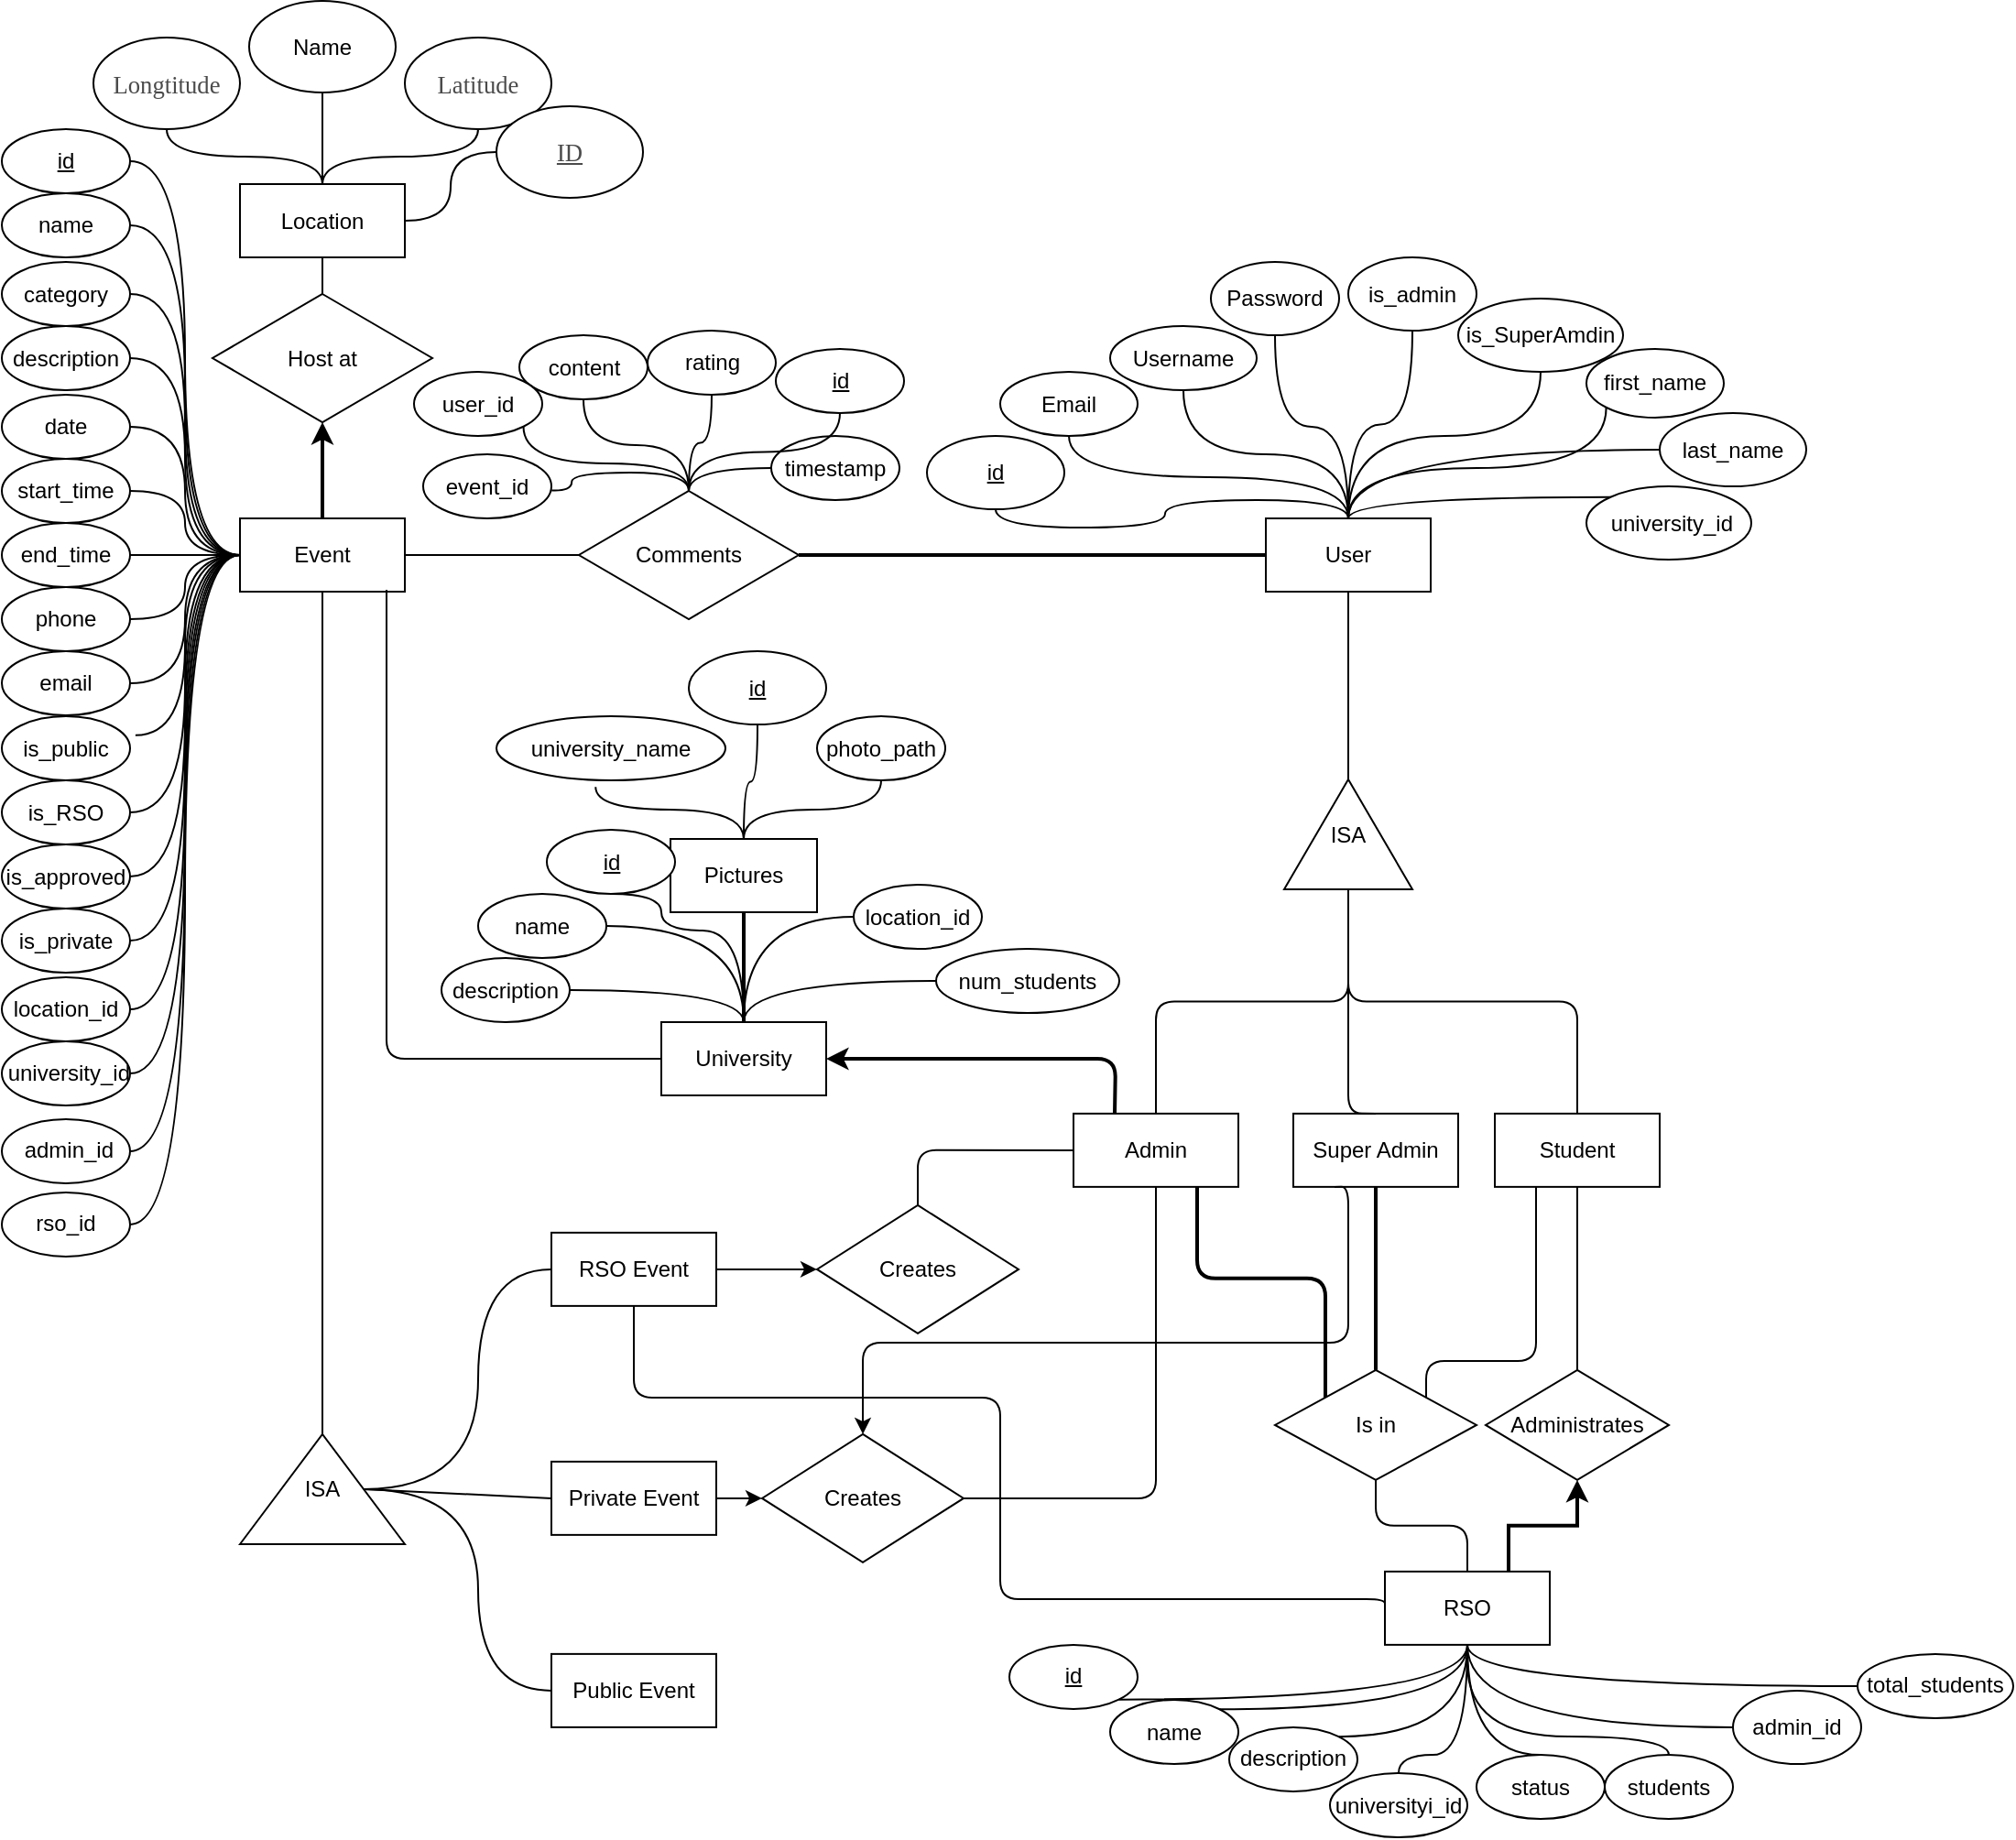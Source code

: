 <mxfile version="14.6.1" type="github">
  <diagram id="n__AT01gdNv5Tcwq3zgV" name="Page-1">
    <mxGraphModel dx="1922" dy="934" grid="1" gridSize="10" guides="1" tooltips="1" connect="1" arrows="1" fold="1" page="1" pageScale="1" pageWidth="850" pageHeight="1100" math="0" shadow="0">
      <root>
        <mxCell id="0" />
        <mxCell id="1" parent="0" />
        <mxCell id="HFHnMpVE2H_I2ADA_7cu-1" value="Location" style="rounded=0;whiteSpace=wrap;html=1;" parent="1" vertex="1">
          <mxGeometry x="350" y="242.5" width="90" height="40" as="geometry" />
        </mxCell>
        <mxCell id="xkHRu5mZXhB25lOGi500-82" style="edgeStyle=elbowEdgeStyle;rounded=0;orthogonalLoop=1;jettySize=auto;elbow=vertical;html=1;entryX=0.5;entryY=1;entryDx=0;entryDy=0;strokeWidth=2;fillColor=#001933;" edge="1" parent="1" source="HFHnMpVE2H_I2ADA_7cu-2" target="HFHnMpVE2H_I2ADA_7cu-18">
          <mxGeometry relative="1" as="geometry" />
        </mxCell>
        <mxCell id="HFHnMpVE2H_I2ADA_7cu-2" value="Event" style="rounded=0;whiteSpace=wrap;html=1;" parent="1" vertex="1">
          <mxGeometry x="350" y="425" width="90" height="40" as="geometry" />
        </mxCell>
        <mxCell id="HFHnMpVE2H_I2ADA_7cu-4" value="Public Event" style="rounded=0;whiteSpace=wrap;html=1;" parent="1" vertex="1">
          <mxGeometry x="520" y="1044.94" width="90" height="40" as="geometry" />
        </mxCell>
        <mxCell id="HFHnMpVE2H_I2ADA_7cu-5" style="edgeStyle=orthogonalEdgeStyle;rounded=0;orthogonalLoop=1;jettySize=auto;html=1;fillColor=#001933;" parent="1" source="HFHnMpVE2H_I2ADA_7cu-6" target="HFHnMpVE2H_I2ADA_7cu-21" edge="1">
          <mxGeometry relative="1" as="geometry" />
        </mxCell>
        <mxCell id="HFHnMpVE2H_I2ADA_7cu-6" value="RSO Event" style="rounded=0;whiteSpace=wrap;html=1;" parent="1" vertex="1">
          <mxGeometry x="520" y="814.94" width="90" height="40" as="geometry" />
        </mxCell>
        <mxCell id="HFHnMpVE2H_I2ADA_7cu-7" value="Admin" style="rounded=0;whiteSpace=wrap;html=1;" parent="1" vertex="1">
          <mxGeometry x="805" y="749.94" width="90" height="40" as="geometry" />
        </mxCell>
        <mxCell id="HFHnMpVE2H_I2ADA_7cu-9" value="Private Event" style="rounded=0;whiteSpace=wrap;html=1;" parent="1" vertex="1">
          <mxGeometry x="520" y="939.94" width="90" height="40" as="geometry" />
        </mxCell>
        <mxCell id="HFHnMpVE2H_I2ADA_7cu-10" value="User" style="rounded=0;whiteSpace=wrap;html=1;" parent="1" vertex="1">
          <mxGeometry x="910" y="425" width="90" height="40" as="geometry" />
        </mxCell>
        <mxCell id="HFHnMpVE2H_I2ADA_7cu-11" value="Super Admin" style="rounded=0;whiteSpace=wrap;html=1;" parent="1" vertex="1">
          <mxGeometry x="925" y="749.94" width="90" height="40" as="geometry" />
        </mxCell>
        <mxCell id="HFHnMpVE2H_I2ADA_7cu-12" value="Student" style="rounded=0;whiteSpace=wrap;html=1;" parent="1" vertex="1">
          <mxGeometry x="1035" y="749.94" width="90" height="40" as="geometry" />
        </mxCell>
        <mxCell id="HFHnMpVE2H_I2ADA_7cu-13" style="edgeStyle=orthogonalEdgeStyle;rounded=0;orthogonalLoop=1;jettySize=auto;html=1;entryX=0.5;entryY=1;entryDx=0;entryDy=0;exitX=0.75;exitY=0;exitDx=0;exitDy=0;strokeWidth=2;" parent="1" source="HFHnMpVE2H_I2ADA_7cu-14" target="HFHnMpVE2H_I2ADA_7cu-23" edge="1">
          <mxGeometry relative="1" as="geometry" />
        </mxCell>
        <mxCell id="HFHnMpVE2H_I2ADA_7cu-14" value="RSO" style="rounded=0;whiteSpace=wrap;html=1;" parent="1" vertex="1">
          <mxGeometry x="975" y="999.94" width="90" height="40" as="geometry" />
        </mxCell>
        <mxCell id="HFHnMpVE2H_I2ADA_7cu-15" value="University" style="rounded=0;whiteSpace=wrap;html=1;" parent="1" vertex="1">
          <mxGeometry x="580" y="700" width="90" height="40" as="geometry" />
        </mxCell>
        <mxCell id="HFHnMpVE2H_I2ADA_7cu-16" value="ISA" style="triangle;whiteSpace=wrap;html=1;direction=north;" parent="1" vertex="1">
          <mxGeometry x="350" y="924.94" width="90" height="60.06" as="geometry" />
        </mxCell>
        <mxCell id="HFHnMpVE2H_I2ADA_7cu-17" value="ISA" style="triangle;whiteSpace=wrap;html=1;direction=north;" parent="1" vertex="1">
          <mxGeometry x="920" y="567.5" width="70" height="60" as="geometry" />
        </mxCell>
        <mxCell id="HFHnMpVE2H_I2ADA_7cu-18" value="Host at" style="rhombus;whiteSpace=wrap;html=1;" parent="1" vertex="1">
          <mxGeometry x="335" y="302.5" width="120" height="70" as="geometry" />
        </mxCell>
        <mxCell id="HFHnMpVE2H_I2ADA_7cu-19" value="Comments" style="rhombus;whiteSpace=wrap;html=1;" parent="1" vertex="1">
          <mxGeometry x="535" y="410" width="120" height="70" as="geometry" />
        </mxCell>
        <mxCell id="HFHnMpVE2H_I2ADA_7cu-20" value="Creates" style="rhombus;whiteSpace=wrap;html=1;" parent="1" vertex="1">
          <mxGeometry x="635" y="924.94" width="110" height="70" as="geometry" />
        </mxCell>
        <mxCell id="HFHnMpVE2H_I2ADA_7cu-21" value="Creates" style="rhombus;whiteSpace=wrap;html=1;" parent="1" vertex="1">
          <mxGeometry x="665" y="799.94" width="110" height="70" as="geometry" />
        </mxCell>
        <mxCell id="HFHnMpVE2H_I2ADA_7cu-22" value="Is in" style="rhombus;whiteSpace=wrap;html=1;" parent="1" vertex="1">
          <mxGeometry x="915" y="889.94" width="110" height="60" as="geometry" />
        </mxCell>
        <mxCell id="HFHnMpVE2H_I2ADA_7cu-23" value="Administrates" style="rhombus;whiteSpace=wrap;html=1;" parent="1" vertex="1">
          <mxGeometry x="1030" y="889.94" width="100" height="60" as="geometry" />
        </mxCell>
        <mxCell id="HFHnMpVE2H_I2ADA_7cu-25" value="&lt;span style=&quot;font-family: &amp;#34;noto_regular&amp;#34; ; color: rgb(75 , 75 , 75) ; font-size: 10pt&quot;&gt;Longtitude&lt;/span&gt;" style="ellipse;whiteSpace=wrap;html=1;" parent="1" vertex="1">
          <mxGeometry x="270" y="162.5" width="80" height="50" as="geometry" />
        </mxCell>
        <mxCell id="HFHnMpVE2H_I2ADA_7cu-26" value="&lt;span style=&quot;font-family: &amp;#34;noto_regular&amp;#34; ; color: rgb(75 , 75 , 75) ; font-size: 10pt&quot;&gt;Latitude&lt;/span&gt;" style="ellipse;whiteSpace=wrap;html=1;" parent="1" vertex="1">
          <mxGeometry x="440" y="162.5" width="80" height="50" as="geometry" />
        </mxCell>
        <mxCell id="HFHnMpVE2H_I2ADA_7cu-30" value="Email" style="ellipse;whiteSpace=wrap;html=1;" parent="1" vertex="1">
          <mxGeometry x="765" y="345" width="75" height="35" as="geometry" />
        </mxCell>
        <mxCell id="HFHnMpVE2H_I2ADA_7cu-32" value="Username" style="ellipse;whiteSpace=wrap;html=1;" parent="1" vertex="1">
          <mxGeometry x="825" y="320" width="80" height="35" as="geometry" />
        </mxCell>
        <mxCell id="HFHnMpVE2H_I2ADA_7cu-33" value="&lt;u&gt;id&lt;/u&gt;" style="ellipse;whiteSpace=wrap;html=1;" parent="1" vertex="1">
          <mxGeometry x="725" y="380" width="75" height="40" as="geometry" />
        </mxCell>
        <mxCell id="HFHnMpVE2H_I2ADA_7cu-34" value="Name" style="ellipse;whiteSpace=wrap;html=1;" parent="1" vertex="1">
          <mxGeometry x="355" y="142.5" width="80" height="50" as="geometry" />
        </mxCell>
        <mxCell id="HFHnMpVE2H_I2ADA_7cu-35" value="Password" style="ellipse;whiteSpace=wrap;html=1;" parent="1" vertex="1">
          <mxGeometry x="880" y="285" width="70" height="40" as="geometry" />
        </mxCell>
        <mxCell id="HFHnMpVE2H_I2ADA_7cu-36" style="edgeStyle=orthogonalEdgeStyle;rounded=0;orthogonalLoop=1;jettySize=auto;html=1;exitX=0.5;exitY=1;exitDx=0;exitDy=0;" parent="1" edge="1">
          <mxGeometry relative="1" as="geometry">
            <mxPoint x="280" y="345" as="sourcePoint" />
            <mxPoint x="280" y="345" as="targetPoint" />
          </mxGeometry>
        </mxCell>
        <mxCell id="HFHnMpVE2H_I2ADA_7cu-37" value="" style="endArrow=none;html=1;exitX=0.5;exitY=0;exitDx=0;exitDy=0;entryX=0.5;entryY=1;entryDx=0;entryDy=0;edgeStyle=orthogonalEdgeStyle;curved=1;" parent="1" source="HFHnMpVE2H_I2ADA_7cu-10" target="HFHnMpVE2H_I2ADA_7cu-32" edge="1">
          <mxGeometry width="50" height="50" relative="1" as="geometry">
            <mxPoint x="505" y="495" as="sourcePoint" />
            <mxPoint x="555" y="445" as="targetPoint" />
          </mxGeometry>
        </mxCell>
        <mxCell id="HFHnMpVE2H_I2ADA_7cu-38" value="" style="endArrow=none;html=1;exitX=0.5;exitY=0;exitDx=0;exitDy=0;entryX=0.5;entryY=1;entryDx=0;entryDy=0;edgeStyle=orthogonalEdgeStyle;curved=1;" parent="1" source="HFHnMpVE2H_I2ADA_7cu-10" target="HFHnMpVE2H_I2ADA_7cu-35" edge="1">
          <mxGeometry width="50" height="50" relative="1" as="geometry">
            <mxPoint x="925" y="435" as="sourcePoint" />
            <mxPoint x="960" y="345" as="targetPoint" />
          </mxGeometry>
        </mxCell>
        <mxCell id="HFHnMpVE2H_I2ADA_7cu-39" value="" style="endArrow=none;html=1;exitX=0.5;exitY=1;exitDx=0;exitDy=0;entryX=0.5;entryY=0;entryDx=0;entryDy=0;edgeStyle=orthogonalEdgeStyle;curved=1;" parent="1" source="HFHnMpVE2H_I2ADA_7cu-30" target="HFHnMpVE2H_I2ADA_7cu-10" edge="1">
          <mxGeometry width="50" height="50" relative="1" as="geometry">
            <mxPoint x="795" y="365" as="sourcePoint" />
            <mxPoint x="830" y="275" as="targetPoint" />
          </mxGeometry>
        </mxCell>
        <mxCell id="HFHnMpVE2H_I2ADA_7cu-40" value="" style="endArrow=none;html=1;exitX=0.5;exitY=1;exitDx=0;exitDy=0;entryX=0.5;entryY=0;entryDx=0;entryDy=0;edgeStyle=orthogonalEdgeStyle;curved=1;" parent="1" source="HFHnMpVE2H_I2ADA_7cu-33" target="HFHnMpVE2H_I2ADA_7cu-10" edge="1">
          <mxGeometry width="50" height="50" relative="1" as="geometry">
            <mxPoint x="755" y="415" as="sourcePoint" />
            <mxPoint x="790" y="325" as="targetPoint" />
          </mxGeometry>
        </mxCell>
        <mxCell id="HFHnMpVE2H_I2ADA_7cu-41" value="" style="endArrow=none;html=1;exitX=0.5;exitY=0;exitDx=0;exitDy=0;entryX=0.5;entryY=1;entryDx=0;entryDy=0;edgeStyle=orthogonalEdgeStyle;curved=1;" parent="1" source="HFHnMpVE2H_I2ADA_7cu-1" target="HFHnMpVE2H_I2ADA_7cu-34" edge="1">
          <mxGeometry width="50" height="50" relative="1" as="geometry">
            <mxPoint x="280" y="252.5" as="sourcePoint" />
            <mxPoint x="315" y="162.5" as="targetPoint" />
          </mxGeometry>
        </mxCell>
        <mxCell id="HFHnMpVE2H_I2ADA_7cu-42" value="" style="endArrow=none;html=1;exitX=0.5;exitY=0;exitDx=0;exitDy=0;entryX=0.5;entryY=1;entryDx=0;entryDy=0;edgeStyle=orthogonalEdgeStyle;curved=1;" parent="1" source="HFHnMpVE2H_I2ADA_7cu-1" target="HFHnMpVE2H_I2ADA_7cu-26" edge="1">
          <mxGeometry width="50" height="50" relative="1" as="geometry">
            <mxPoint x="450" y="252.5" as="sourcePoint" />
            <mxPoint x="485" y="162.5" as="targetPoint" />
          </mxGeometry>
        </mxCell>
        <mxCell id="HFHnMpVE2H_I2ADA_7cu-43" value="" style="endArrow=none;html=1;exitX=0.5;exitY=0;exitDx=0;exitDy=0;edgeStyle=orthogonalEdgeStyle;curved=1;entryX=0.5;entryY=1;entryDx=0;entryDy=0;" parent="1" source="HFHnMpVE2H_I2ADA_7cu-1" target="HFHnMpVE2H_I2ADA_7cu-25" edge="1">
          <mxGeometry width="50" height="50" relative="1" as="geometry">
            <mxPoint x="240" y="282.5" as="sourcePoint" />
            <mxPoint x="340" y="222.5" as="targetPoint" />
          </mxGeometry>
        </mxCell>
        <mxCell id="HFHnMpVE2H_I2ADA_7cu-44" value="" style="endArrow=none;html=1;exitX=0.5;exitY=0;exitDx=0;exitDy=0;entryX=0.5;entryY=1;entryDx=0;entryDy=0;edgeStyle=orthogonalEdgeStyle;curved=1;" parent="1" source="HFHnMpVE2H_I2ADA_7cu-18" target="HFHnMpVE2H_I2ADA_7cu-1" edge="1">
          <mxGeometry width="50" height="50" relative="1" as="geometry">
            <mxPoint x="520" y="242.5" as="sourcePoint" />
            <mxPoint x="555" y="152.5" as="targetPoint" />
          </mxGeometry>
        </mxCell>
        <mxCell id="HFHnMpVE2H_I2ADA_7cu-46" value="" style="endArrow=none;html=1;exitX=1;exitY=0.5;exitDx=0;exitDy=0;entryX=0;entryY=0.5;entryDx=0;entryDy=0;edgeStyle=orthogonalEdgeStyle;curved=1;" parent="1" source="vq5s8mBlksLQqWaTSrM9-59" target="HFHnMpVE2H_I2ADA_7cu-2" edge="1">
          <mxGeometry width="50" height="50" relative="1" as="geometry">
            <mxPoint x="265" y="285.0" as="sourcePoint" />
            <mxPoint x="315" y="260" as="targetPoint" />
          </mxGeometry>
        </mxCell>
        <mxCell id="HFHnMpVE2H_I2ADA_7cu-47" value="" style="endArrow=none;html=1;exitX=0;exitY=0.5;exitDx=0;exitDy=0;entryX=1;entryY=0.5;entryDx=0;entryDy=0;edgeStyle=orthogonalEdgeStyle;curved=1;" parent="1" source="HFHnMpVE2H_I2ADA_7cu-2" target="vq5s8mBlksLQqWaTSrM9-58" edge="1">
          <mxGeometry width="50" height="50" relative="1" as="geometry">
            <mxPoint x="310" y="410" as="sourcePoint" />
            <mxPoint x="260" y="335" as="targetPoint" />
          </mxGeometry>
        </mxCell>
        <mxCell id="HFHnMpVE2H_I2ADA_7cu-48" value="" style="endArrow=none;html=1;exitX=1;exitY=0.5;exitDx=0;exitDy=0;entryX=0;entryY=0.5;entryDx=0;entryDy=0;edgeStyle=orthogonalEdgeStyle;curved=1;" parent="1" source="vq5s8mBlksLQqWaTSrM9-57" target="HFHnMpVE2H_I2ADA_7cu-2" edge="1">
          <mxGeometry width="50" height="50" relative="1" as="geometry">
            <mxPoint x="260" y="390" as="sourcePoint" />
            <mxPoint x="325" y="320" as="targetPoint" />
          </mxGeometry>
        </mxCell>
        <mxCell id="HFHnMpVE2H_I2ADA_7cu-49" value="" style="endArrow=none;html=1;exitX=1;exitY=0.5;exitDx=0;exitDy=0;entryX=0;entryY=0.5;entryDx=0;entryDy=0;edgeStyle=orthogonalEdgeStyle;curved=1;" parent="1" source="vq5s8mBlksLQqWaTSrM9-55" target="HFHnMpVE2H_I2ADA_7cu-2" edge="1">
          <mxGeometry width="50" height="50" relative="1" as="geometry">
            <mxPoint x="270.04" y="479.0" as="sourcePoint" />
            <mxPoint x="365" y="370" as="targetPoint" />
          </mxGeometry>
        </mxCell>
        <mxCell id="HFHnMpVE2H_I2ADA_7cu-50" value="" style="endArrow=none;html=1;exitX=1;exitY=0.5;exitDx=0;exitDy=0;entryX=0;entryY=0.5;entryDx=0;entryDy=0;edgeStyle=orthogonalEdgeStyle;curved=1;" parent="1" source="vq5s8mBlksLQqWaTSrM9-56" target="HFHnMpVE2H_I2ADA_7cu-2" edge="1">
          <mxGeometry width="50" height="50" relative="1" as="geometry">
            <mxPoint x="265" y="445" as="sourcePoint" />
            <mxPoint x="335" y="340" as="targetPoint" />
          </mxGeometry>
        </mxCell>
        <mxCell id="HFHnMpVE2H_I2ADA_7cu-51" value="" style="endArrow=none;html=1;exitX=1;exitY=0.5;exitDx=0;exitDy=0;entryX=0.5;entryY=1;entryDx=0;entryDy=0;edgeStyle=orthogonalEdgeStyle;curved=1;" parent="1" source="HFHnMpVE2H_I2ADA_7cu-16" target="HFHnMpVE2H_I2ADA_7cu-2" edge="1">
          <mxGeometry width="50" height="50" relative="1" as="geometry">
            <mxPoint x="370" y="450" as="sourcePoint" />
            <mxPoint x="405" y="360" as="targetPoint" />
          </mxGeometry>
        </mxCell>
        <mxCell id="HFHnMpVE2H_I2ADA_7cu-52" value="" style="endArrow=none;html=1;exitX=1;exitY=0.5;exitDx=0;exitDy=0;edgeStyle=orthogonalEdgeStyle;curved=1;" parent="1" source="HFHnMpVE2H_I2ADA_7cu-2" target="HFHnMpVE2H_I2ADA_7cu-19" edge="1">
          <mxGeometry width="50" height="50" relative="1" as="geometry">
            <mxPoint x="480" y="410" as="sourcePoint" />
            <mxPoint x="515" y="320" as="targetPoint" />
          </mxGeometry>
        </mxCell>
        <mxCell id="HFHnMpVE2H_I2ADA_7cu-53" value="" style="endArrow=none;html=1;exitX=1;exitY=0.5;exitDx=0;exitDy=0;entryX=0;entryY=0.5;entryDx=0;entryDy=0;edgeStyle=orthogonalEdgeStyle;curved=1;strokeWidth=2;" parent="1" source="HFHnMpVE2H_I2ADA_7cu-19" target="HFHnMpVE2H_I2ADA_7cu-10" edge="1">
          <mxGeometry width="50" height="50" relative="1" as="geometry">
            <mxPoint x="700" y="390" as="sourcePoint" />
            <mxPoint x="735" y="300" as="targetPoint" />
          </mxGeometry>
        </mxCell>
        <mxCell id="HFHnMpVE2H_I2ADA_7cu-54" value="" style="endArrow=none;html=1;entryX=1;entryY=0.5;entryDx=0;entryDy=0;edgeStyle=orthogonalEdgeStyle;curved=1;exitX=0.5;exitY=1;exitDx=0;exitDy=0;" parent="1" source="HFHnMpVE2H_I2ADA_7cu-10" target="HFHnMpVE2H_I2ADA_7cu-17" edge="1">
          <mxGeometry width="50" height="50" relative="1" as="geometry">
            <mxPoint x="845" y="438" as="sourcePoint" />
            <mxPoint x="875" y="360" as="targetPoint" />
          </mxGeometry>
        </mxCell>
        <mxCell id="HFHnMpVE2H_I2ADA_7cu-55" value="" style="endArrow=none;html=1;exitX=0.5;exitY=0;exitDx=0;exitDy=0;entryX=0;entryY=0.5;entryDx=0;entryDy=0;edgeStyle=orthogonalEdgeStyle;" parent="1" source="HFHnMpVE2H_I2ADA_7cu-11" target="HFHnMpVE2H_I2ADA_7cu-17" edge="1">
          <mxGeometry width="50" height="50" relative="1" as="geometry">
            <mxPoint x="950" y="595" as="sourcePoint" />
            <mxPoint x="985" y="505" as="targetPoint" />
            <Array as="points">
              <mxPoint x="955" y="700" />
              <mxPoint x="955" y="700" />
            </Array>
          </mxGeometry>
        </mxCell>
        <mxCell id="HFHnMpVE2H_I2ADA_7cu-56" value="" style="endArrow=none;html=1;exitX=0.5;exitY=0;exitDx=0;exitDy=0;entryX=0;entryY=0.5;entryDx=0;entryDy=0;edgeStyle=orthogonalEdgeStyle;" parent="1" source="HFHnMpVE2H_I2ADA_7cu-7" target="HFHnMpVE2H_I2ADA_7cu-17" edge="1">
          <mxGeometry width="50" height="50" relative="1" as="geometry">
            <mxPoint x="850" y="595" as="sourcePoint" />
            <mxPoint x="885" y="505" as="targetPoint" />
          </mxGeometry>
        </mxCell>
        <mxCell id="HFHnMpVE2H_I2ADA_7cu-57" value="" style="endArrow=none;html=1;exitX=0.5;exitY=0;exitDx=0;exitDy=0;entryX=0;entryY=0.5;entryDx=0;entryDy=0;edgeStyle=orthogonalEdgeStyle;" parent="1" source="HFHnMpVE2H_I2ADA_7cu-12" target="HFHnMpVE2H_I2ADA_7cu-17" edge="1">
          <mxGeometry width="50" height="50" relative="1" as="geometry">
            <mxPoint x="1070" y="555" as="sourcePoint" />
            <mxPoint x="1105" y="465" as="targetPoint" />
          </mxGeometry>
        </mxCell>
        <mxCell id="HFHnMpVE2H_I2ADA_7cu-58" value="" style="endArrow=none;html=1;exitX=1;exitY=0;exitDx=0;exitDy=0;entryX=0.25;entryY=1;entryDx=0;entryDy=0;edgeStyle=orthogonalEdgeStyle;" parent="1" source="HFHnMpVE2H_I2ADA_7cu-22" target="HFHnMpVE2H_I2ADA_7cu-12" edge="1">
          <mxGeometry width="50" height="50" relative="1" as="geometry">
            <mxPoint x="1045" y="819.94" as="sourcePoint" />
            <mxPoint x="1080" y="729.94" as="targetPoint" />
            <Array as="points">
              <mxPoint x="998" y="884.94" />
              <mxPoint x="1058" y="884.94" />
            </Array>
          </mxGeometry>
        </mxCell>
        <mxCell id="HFHnMpVE2H_I2ADA_7cu-59" value="" style="endArrow=none;html=1;exitX=0.5;exitY=1;exitDx=0;exitDy=0;entryX=0.5;entryY=0;entryDx=0;entryDy=0;edgeStyle=orthogonalEdgeStyle;" parent="1" source="HFHnMpVE2H_I2ADA_7cu-12" target="HFHnMpVE2H_I2ADA_7cu-23" edge="1">
          <mxGeometry width="50" height="50" relative="1" as="geometry">
            <mxPoint x="1115" y="799.94" as="sourcePoint" />
            <mxPoint x="1150" y="709.94" as="targetPoint" />
          </mxGeometry>
        </mxCell>
        <mxCell id="HFHnMpVE2H_I2ADA_7cu-60" value="" style="endArrow=none;html=1;exitX=0.5;exitY=0;exitDx=0;exitDy=0;entryX=0.5;entryY=1;entryDx=0;entryDy=0;edgeStyle=orthogonalEdgeStyle;" parent="1" source="HFHnMpVE2H_I2ADA_7cu-14" target="HFHnMpVE2H_I2ADA_7cu-22" edge="1">
          <mxGeometry width="50" height="50" relative="1" as="geometry">
            <mxPoint x="1045" y="929.94" as="sourcePoint" />
            <mxPoint x="1080" y="839.94" as="targetPoint" />
          </mxGeometry>
        </mxCell>
        <mxCell id="HFHnMpVE2H_I2ADA_7cu-65" value="" style="endArrow=none;html=1;exitX=0.5;exitY=0;exitDx=0;exitDy=0;entryX=0.5;entryY=1;entryDx=0;entryDy=0;edgeStyle=orthogonalEdgeStyle;fillColor=#001933;strokeWidth=2;" parent="1" source="HFHnMpVE2H_I2ADA_7cu-22" target="HFHnMpVE2H_I2ADA_7cu-11" edge="1">
          <mxGeometry width="50" height="50" relative="1" as="geometry">
            <mxPoint x="915" y="819.94" as="sourcePoint" />
            <mxPoint x="950" y="729.94" as="targetPoint" />
          </mxGeometry>
        </mxCell>
        <mxCell id="HFHnMpVE2H_I2ADA_7cu-66" value="" style="endArrow=none;html=1;exitX=0;exitY=0.5;exitDx=0;exitDy=0;entryX=0.5;entryY=1;entryDx=0;entryDy=0;edgeStyle=orthogonalEdgeStyle;" parent="1" source="HFHnMpVE2H_I2ADA_7cu-14" target="HFHnMpVE2H_I2ADA_7cu-6" edge="1">
          <mxGeometry width="50" height="50" relative="1" as="geometry">
            <mxPoint x="635" y="814.94" as="sourcePoint" />
            <mxPoint x="585" y="724.94" as="targetPoint" />
            <Array as="points">
              <mxPoint x="975" y="1014.94" />
              <mxPoint x="765" y="1014.94" />
              <mxPoint x="765" y="904.94" />
              <mxPoint x="565" y="904.94" />
            </Array>
          </mxGeometry>
        </mxCell>
        <mxCell id="vq5s8mBlksLQqWaTSrM9-9" value="" style="endArrow=classic;html=1;entryX=1;entryY=0.5;entryDx=0;entryDy=0;exitX=0.25;exitY=0;exitDx=0;exitDy=0;bold=1;fillColor=#001933;strokeWidth=2;" parent="1" source="HFHnMpVE2H_I2ADA_7cu-7" target="HFHnMpVE2H_I2ADA_7cu-15" edge="1">
          <mxGeometry width="50" height="50" relative="1" as="geometry">
            <mxPoint x="850" y="750" as="sourcePoint" />
            <mxPoint x="890" y="585" as="targetPoint" />
            <Array as="points">
              <mxPoint x="828" y="720" />
            </Array>
          </mxGeometry>
        </mxCell>
        <mxCell id="vq5s8mBlksLQqWaTSrM9-10" value="" style="endArrow=none;html=1;exitX=0.75;exitY=1;exitDx=0;exitDy=0;entryX=0;entryY=0;entryDx=0;entryDy=0;edgeStyle=orthogonalEdgeStyle;strokeWidth=2;" parent="1" source="HFHnMpVE2H_I2ADA_7cu-7" target="HFHnMpVE2H_I2ADA_7cu-22" edge="1">
          <mxGeometry width="50" height="50" relative="1" as="geometry">
            <mxPoint x="845" y="779.94" as="sourcePoint" />
            <mxPoint x="895" y="729.94" as="targetPoint" />
          </mxGeometry>
        </mxCell>
        <mxCell id="vq5s8mBlksLQqWaTSrM9-12" value="" style="endArrow=classic;html=1;exitX=1;exitY=0.5;exitDx=0;exitDy=0;entryX=0;entryY=0.5;entryDx=0;entryDy=0;" parent="1" source="HFHnMpVE2H_I2ADA_7cu-9" target="HFHnMpVE2H_I2ADA_7cu-20" edge="1">
          <mxGeometry width="50" height="50" relative="1" as="geometry">
            <mxPoint x="725" y="964.94" as="sourcePoint" />
            <mxPoint x="775" y="914.94" as="targetPoint" />
          </mxGeometry>
        </mxCell>
        <mxCell id="vq5s8mBlksLQqWaTSrM9-17" value="" style="endArrow=none;html=1;exitX=0.5;exitY=1;exitDx=0;exitDy=0;entryX=0;entryY=0.5;entryDx=0;entryDy=0;edgeStyle=orthogonalEdgeStyle;curved=1;" parent="1" source="HFHnMpVE2H_I2ADA_7cu-16" target="HFHnMpVE2H_I2ADA_7cu-6" edge="1">
          <mxGeometry width="50" height="50" relative="1" as="geometry">
            <mxPoint x="725" y="1064.94" as="sourcePoint" />
            <mxPoint x="775" y="1014.94" as="targetPoint" />
          </mxGeometry>
        </mxCell>
        <mxCell id="vq5s8mBlksLQqWaTSrM9-18" value="" style="endArrow=none;html=1;exitX=0.5;exitY=1;exitDx=0;exitDy=0;entryX=0;entryY=0.5;entryDx=0;entryDy=0;" parent="1" source="HFHnMpVE2H_I2ADA_7cu-16" target="HFHnMpVE2H_I2ADA_7cu-9" edge="1">
          <mxGeometry width="50" height="50" relative="1" as="geometry">
            <mxPoint x="725" y="1064.94" as="sourcePoint" />
            <mxPoint x="775" y="1014.94" as="targetPoint" />
          </mxGeometry>
        </mxCell>
        <mxCell id="vq5s8mBlksLQqWaTSrM9-20" value="" style="endArrow=none;html=1;exitX=0.5;exitY=1;exitDx=0;exitDy=0;entryX=0;entryY=0.5;entryDx=0;entryDy=0;edgeStyle=orthogonalEdgeStyle;curved=1;" parent="1" source="HFHnMpVE2H_I2ADA_7cu-16" target="HFHnMpVE2H_I2ADA_7cu-4" edge="1">
          <mxGeometry width="50" height="50" relative="1" as="geometry">
            <mxPoint x="725" y="1064.94" as="sourcePoint" />
            <mxPoint x="775" y="1014.94" as="targetPoint" />
          </mxGeometry>
        </mxCell>
        <mxCell id="vq5s8mBlksLQqWaTSrM9-21" value="" style="endArrow=none;html=1;exitX=0.5;exitY=0;exitDx=0;exitDy=0;entryX=0;entryY=0.5;entryDx=0;entryDy=0;edgeStyle=orthogonalEdgeStyle;" parent="1" source="HFHnMpVE2H_I2ADA_7cu-21" target="HFHnMpVE2H_I2ADA_7cu-7" edge="1">
          <mxGeometry width="50" height="50" relative="1" as="geometry">
            <mxPoint x="725" y="1064.94" as="sourcePoint" />
            <mxPoint x="775" y="1014.94" as="targetPoint" />
            <Array as="points">
              <mxPoint x="720" y="770" />
            </Array>
          </mxGeometry>
        </mxCell>
        <mxCell id="vq5s8mBlksLQqWaTSrM9-22" value="" style="endArrow=none;html=1;exitX=1;exitY=0.5;exitDx=0;exitDy=0;entryX=0.5;entryY=1;entryDx=0;entryDy=0;" parent="1" source="HFHnMpVE2H_I2ADA_7cu-20" target="HFHnMpVE2H_I2ADA_7cu-7" edge="1">
          <mxGeometry width="50" height="50" relative="1" as="geometry">
            <mxPoint x="725" y="1064.94" as="sourcePoint" />
            <mxPoint x="775" y="1014.94" as="targetPoint" />
            <Array as="points">
              <mxPoint x="850" y="959.94" />
            </Array>
          </mxGeometry>
        </mxCell>
        <mxCell id="vq5s8mBlksLQqWaTSrM9-23" value="" style="endArrow=classic;html=1;exitX=0.25;exitY=1;exitDx=0;exitDy=0;entryX=0.5;entryY=0;entryDx=0;entryDy=0;edgeStyle=orthogonalEdgeStyle;" parent="1" source="HFHnMpVE2H_I2ADA_7cu-11" target="HFHnMpVE2H_I2ADA_7cu-20" edge="1">
          <mxGeometry width="50" height="50" relative="1" as="geometry">
            <mxPoint x="265" y="884.94" as="sourcePoint" />
            <mxPoint x="315" y="834.94" as="targetPoint" />
            <Array as="points">
              <mxPoint x="955" y="789.94" />
              <mxPoint x="955" y="874.94" />
              <mxPoint x="690" y="874.94" />
            </Array>
          </mxGeometry>
        </mxCell>
        <mxCell id="vq5s8mBlksLQqWaTSrM9-24" value="" style="endArrow=none;html=1;entryX=0;entryY=0.5;entryDx=0;entryDy=0;" parent="1" target="HFHnMpVE2H_I2ADA_7cu-15" edge="1">
          <mxGeometry width="50" height="50" relative="1" as="geometry">
            <mxPoint x="430" y="464" as="sourcePoint" />
            <mxPoint x="428" y="700" as="targetPoint" />
            <Array as="points">
              <mxPoint x="430" y="720" />
            </Array>
          </mxGeometry>
        </mxCell>
        <mxCell id="vq5s8mBlksLQqWaTSrM9-25" value="is_admin" style="ellipse;whiteSpace=wrap;html=1;" parent="1" vertex="1">
          <mxGeometry x="955" y="282.5" width="70" height="40" as="geometry" />
        </mxCell>
        <mxCell id="vq5s8mBlksLQqWaTSrM9-26" value="is_SuperAmdin" style="ellipse;whiteSpace=wrap;html=1;" parent="1" vertex="1">
          <mxGeometry x="1015" y="305" width="90" height="40" as="geometry" />
        </mxCell>
        <mxCell id="vq5s8mBlksLQqWaTSrM9-29" value="" style="endArrow=none;html=1;exitX=0.5;exitY=0;exitDx=0;exitDy=0;entryX=0.5;entryY=1;entryDx=0;entryDy=0;edgeStyle=orthogonalEdgeStyle;curved=1;" parent="1" source="HFHnMpVE2H_I2ADA_7cu-10" target="vq5s8mBlksLQqWaTSrM9-25" edge="1">
          <mxGeometry width="50" height="50" relative="1" as="geometry">
            <mxPoint x="825" y="465" as="sourcePoint" />
            <mxPoint x="875" y="415" as="targetPoint" />
          </mxGeometry>
        </mxCell>
        <mxCell id="vq5s8mBlksLQqWaTSrM9-30" value="" style="endArrow=none;html=1;entryX=0.5;entryY=1;entryDx=0;entryDy=0;edgeStyle=orthogonalEdgeStyle;curved=1;" parent="1" target="vq5s8mBlksLQqWaTSrM9-26" edge="1">
          <mxGeometry width="50" height="50" relative="1" as="geometry">
            <mxPoint x="955" y="425" as="sourcePoint" />
            <mxPoint x="1155" y="435" as="targetPoint" />
            <Array as="points">
              <mxPoint x="955" y="380" />
              <mxPoint x="1060" y="380" />
            </Array>
          </mxGeometry>
        </mxCell>
        <mxCell id="vq5s8mBlksLQqWaTSrM9-32" value="location_id" style="ellipse;whiteSpace=wrap;html=1;" parent="1" vertex="1">
          <mxGeometry x="685" y="625" width="70" height="35" as="geometry" />
        </mxCell>
        <mxCell id="vq5s8mBlksLQqWaTSrM9-34" value="photo_path" style="ellipse;whiteSpace=wrap;html=1;" parent="1" vertex="1">
          <mxGeometry x="665" y="533" width="70" height="35" as="geometry" />
        </mxCell>
        <mxCell id="vq5s8mBlksLQqWaTSrM9-35" value="university_name" style="ellipse;whiteSpace=wrap;html=1;" parent="1" vertex="1">
          <mxGeometry x="490" y="533" width="125" height="35" as="geometry" />
        </mxCell>
        <mxCell id="vq5s8mBlksLQqWaTSrM9-36" value="num_students" style="ellipse;whiteSpace=wrap;html=1;" parent="1" vertex="1">
          <mxGeometry x="730" y="660" width="100" height="35" as="geometry" />
        </mxCell>
        <mxCell id="vq5s8mBlksLQqWaTSrM9-38" value="total_students" style="ellipse;whiteSpace=wrap;html=1;" parent="1" vertex="1">
          <mxGeometry x="1233" y="1044.94" width="85" height="35.06" as="geometry" />
        </mxCell>
        <mxCell id="vq5s8mBlksLQqWaTSrM9-39" value="admin_id" style="ellipse;whiteSpace=wrap;html=1;" parent="1" vertex="1">
          <mxGeometry x="1165" y="1065" width="70" height="40" as="geometry" />
        </mxCell>
        <mxCell id="vq5s8mBlksLQqWaTSrM9-40" value="students" style="ellipse;whiteSpace=wrap;html=1;" parent="1" vertex="1">
          <mxGeometry x="1095" y="1100" width="70" height="35" as="geometry" />
        </mxCell>
        <mxCell id="vq5s8mBlksLQqWaTSrM9-41" value="universityi_id" style="ellipse;whiteSpace=wrap;html=1;" parent="1" vertex="1">
          <mxGeometry x="945" y="1110" width="75" height="35" as="geometry" />
        </mxCell>
        <mxCell id="vq5s8mBlksLQqWaTSrM9-42" value="description" style="ellipse;whiteSpace=wrap;html=1;" parent="1" vertex="1">
          <mxGeometry x="890" y="1084.94" width="70" height="35" as="geometry" />
        </mxCell>
        <mxCell id="vq5s8mBlksLQqWaTSrM9-43" value="name" style="ellipse;whiteSpace=wrap;html=1;" parent="1" vertex="1">
          <mxGeometry x="825" y="1070" width="70" height="35" as="geometry" />
        </mxCell>
        <mxCell id="vq5s8mBlksLQqWaTSrM9-44" value="&lt;u&gt;id&lt;/u&gt;" style="ellipse;whiteSpace=wrap;html=1;" parent="1" vertex="1">
          <mxGeometry x="770" y="1039.94" width="70" height="35" as="geometry" />
        </mxCell>
        <mxCell id="vq5s8mBlksLQqWaTSrM9-45" value="name" style="ellipse;whiteSpace=wrap;html=1;" parent="1" vertex="1">
          <mxGeometry x="480" y="630" width="70" height="35" as="geometry" />
        </mxCell>
        <mxCell id="vq5s8mBlksLQqWaTSrM9-46" value="description" style="ellipse;whiteSpace=wrap;html=1;" parent="1" vertex="1">
          <mxGeometry x="460" y="665" width="70" height="35" as="geometry" />
        </mxCell>
        <mxCell id="vq5s8mBlksLQqWaTSrM9-47" value="is_RSO" style="ellipse;whiteSpace=wrap;html=1;" parent="1" vertex="1">
          <mxGeometry x="220" y="568" width="70" height="35" as="geometry" />
        </mxCell>
        <mxCell id="vq5s8mBlksLQqWaTSrM9-49" value="is_public" style="ellipse;whiteSpace=wrap;html=1;" parent="1" vertex="1">
          <mxGeometry x="220" y="533" width="70" height="35" as="geometry" />
        </mxCell>
        <mxCell id="vq5s8mBlksLQqWaTSrM9-50" value="email" style="ellipse;whiteSpace=wrap;html=1;" parent="1" vertex="1">
          <mxGeometry x="220" y="497.5" width="70" height="35" as="geometry" />
        </mxCell>
        <mxCell id="vq5s8mBlksLQqWaTSrM9-51" value="phone" style="ellipse;whiteSpace=wrap;html=1;" parent="1" vertex="1">
          <mxGeometry x="220" y="462.5" width="70" height="35" as="geometry" />
        </mxCell>
        <mxCell id="vq5s8mBlksLQqWaTSrM9-53" value="end_time" style="ellipse;whiteSpace=wrap;html=1;" parent="1" vertex="1">
          <mxGeometry x="220" y="427.5" width="70" height="35" as="geometry" />
        </mxCell>
        <mxCell id="vq5s8mBlksLQqWaTSrM9-54" value="start_time" style="ellipse;whiteSpace=wrap;html=1;" parent="1" vertex="1">
          <mxGeometry x="220" y="392.5" width="70" height="35" as="geometry" />
        </mxCell>
        <mxCell id="vq5s8mBlksLQqWaTSrM9-55" value="date" style="ellipse;whiteSpace=wrap;html=1;" parent="1" vertex="1">
          <mxGeometry x="220" y="357.5" width="70" height="35" as="geometry" />
        </mxCell>
        <mxCell id="vq5s8mBlksLQqWaTSrM9-56" value="description" style="ellipse;whiteSpace=wrap;html=1;" parent="1" vertex="1">
          <mxGeometry x="220" y="320" width="70" height="35" as="geometry" />
        </mxCell>
        <mxCell id="vq5s8mBlksLQqWaTSrM9-57" value="category" style="ellipse;whiteSpace=wrap;html=1;" parent="1" vertex="1">
          <mxGeometry x="220" y="285" width="70" height="35" as="geometry" />
        </mxCell>
        <mxCell id="vq5s8mBlksLQqWaTSrM9-58" value="name" style="ellipse;whiteSpace=wrap;html=1;" parent="1" vertex="1">
          <mxGeometry x="220" y="247.5" width="70" height="35" as="geometry" />
        </mxCell>
        <mxCell id="vq5s8mBlksLQqWaTSrM9-59" value="&lt;u&gt;id&lt;/u&gt;" style="ellipse;whiteSpace=wrap;html=1;" parent="1" vertex="1">
          <mxGeometry x="220" y="212.5" width="70" height="35" as="geometry" />
        </mxCell>
        <mxCell id="vq5s8mBlksLQqWaTSrM9-60" value="timestamp" style="ellipse;whiteSpace=wrap;html=1;" parent="1" vertex="1">
          <mxGeometry x="640" y="380" width="70" height="35" as="geometry" />
        </mxCell>
        <mxCell id="vq5s8mBlksLQqWaTSrM9-61" value="rating" style="ellipse;whiteSpace=wrap;html=1;" parent="1" vertex="1">
          <mxGeometry x="572.5" y="322.5" width="70" height="35" as="geometry" />
        </mxCell>
        <mxCell id="vq5s8mBlksLQqWaTSrM9-62" value="content" style="ellipse;whiteSpace=wrap;html=1;" parent="1" vertex="1">
          <mxGeometry x="502.5" y="325" width="70" height="35" as="geometry" />
        </mxCell>
        <mxCell id="vq5s8mBlksLQqWaTSrM9-65" value="Pictures" style="rounded=0;whiteSpace=wrap;html=1;" parent="1" vertex="1">
          <mxGeometry x="585" y="600" width="80" height="40" as="geometry" />
        </mxCell>
        <mxCell id="vq5s8mBlksLQqWaTSrM9-76" value="is_approved" style="ellipse;whiteSpace=wrap;html=1;" parent="1" vertex="1">
          <mxGeometry x="220" y="603" width="70" height="35" as="geometry" />
        </mxCell>
        <mxCell id="vq5s8mBlksLQqWaTSrM9-79" value="" style="endArrow=none;html=1;exitX=0;exitY=0.5;exitDx=0;exitDy=0;entryX=1;entryY=0.5;entryDx=0;entryDy=0;edgeStyle=orthogonalEdgeStyle;curved=1;" parent="1" source="HFHnMpVE2H_I2ADA_7cu-2" target="vq5s8mBlksLQqWaTSrM9-54" edge="1">
          <mxGeometry width="50" height="50" relative="1" as="geometry">
            <mxPoint x="700" y="410" as="sourcePoint" />
            <mxPoint x="750" y="360" as="targetPoint" />
          </mxGeometry>
        </mxCell>
        <mxCell id="vq5s8mBlksLQqWaTSrM9-80" value="" style="endArrow=none;html=1;edgeStyle=orthogonalEdgeStyle;curved=1;entryX=0;entryY=0.5;entryDx=0;entryDy=0;exitX=1;exitY=0.5;exitDx=0;exitDy=0;" parent="1" source="vq5s8mBlksLQqWaTSrM9-76" target="HFHnMpVE2H_I2ADA_7cu-2" edge="1">
          <mxGeometry width="50" height="50" relative="1" as="geometry">
            <mxPoint x="70" y="320" as="sourcePoint" />
            <mxPoint x="120" y="270" as="targetPoint" />
          </mxGeometry>
        </mxCell>
        <mxCell id="vq5s8mBlksLQqWaTSrM9-81" value="" style="endArrow=none;html=1;edgeStyle=orthogonalEdgeStyle;curved=1;exitX=1;exitY=0.5;exitDx=0;exitDy=0;entryX=0;entryY=0.5;entryDx=0;entryDy=0;" parent="1" source="vq5s8mBlksLQqWaTSrM9-47" target="HFHnMpVE2H_I2ADA_7cu-2" edge="1">
          <mxGeometry width="50" height="50" relative="1" as="geometry">
            <mxPoint x="80" y="330" as="sourcePoint" />
            <mxPoint x="130" y="280" as="targetPoint" />
          </mxGeometry>
        </mxCell>
        <mxCell id="vq5s8mBlksLQqWaTSrM9-82" value="" style="endArrow=none;html=1;edgeStyle=orthogonalEdgeStyle;curved=1;exitX=1.042;exitY=0.296;exitDx=0;exitDy=0;exitPerimeter=0;entryX=0;entryY=0.5;entryDx=0;entryDy=0;" parent="1" source="vq5s8mBlksLQqWaTSrM9-49" target="HFHnMpVE2H_I2ADA_7cu-2" edge="1">
          <mxGeometry width="50" height="50" relative="1" as="geometry">
            <mxPoint x="90" y="340" as="sourcePoint" />
            <mxPoint x="140" y="290" as="targetPoint" />
          </mxGeometry>
        </mxCell>
        <mxCell id="vq5s8mBlksLQqWaTSrM9-83" value="" style="endArrow=none;html=1;edgeStyle=orthogonalEdgeStyle;curved=1;exitX=1;exitY=0.5;exitDx=0;exitDy=0;entryX=0;entryY=0.5;entryDx=0;entryDy=0;" parent="1" source="vq5s8mBlksLQqWaTSrM9-50" target="HFHnMpVE2H_I2ADA_7cu-2" edge="1">
          <mxGeometry width="50" height="50" relative="1" as="geometry">
            <mxPoint x="100" y="350" as="sourcePoint" />
            <mxPoint x="150" y="300" as="targetPoint" />
          </mxGeometry>
        </mxCell>
        <mxCell id="vq5s8mBlksLQqWaTSrM9-84" value="" style="endArrow=none;html=1;edgeStyle=orthogonalEdgeStyle;curved=1;exitX=1;exitY=0.5;exitDx=0;exitDy=0;entryX=0;entryY=0.5;entryDx=0;entryDy=0;" parent="1" source="vq5s8mBlksLQqWaTSrM9-51" target="HFHnMpVE2H_I2ADA_7cu-2" edge="1">
          <mxGeometry width="50" height="50" relative="1" as="geometry">
            <mxPoint x="110" y="360" as="sourcePoint" />
            <mxPoint x="160" y="310" as="targetPoint" />
          </mxGeometry>
        </mxCell>
        <mxCell id="vq5s8mBlksLQqWaTSrM9-85" value="" style="endArrow=none;html=1;edgeStyle=orthogonalEdgeStyle;curved=1;exitX=1;exitY=0.5;exitDx=0;exitDy=0;entryX=0;entryY=0.5;entryDx=0;entryDy=0;" parent="1" source="vq5s8mBlksLQqWaTSrM9-53" target="HFHnMpVE2H_I2ADA_7cu-2" edge="1">
          <mxGeometry width="50" height="50" relative="1" as="geometry">
            <mxPoint x="120" y="370" as="sourcePoint" />
            <mxPoint x="170" y="320" as="targetPoint" />
          </mxGeometry>
        </mxCell>
        <mxCell id="vq5s8mBlksLQqWaTSrM9-86" value="" style="endArrow=none;html=1;edgeStyle=orthogonalEdgeStyle;curved=1;exitX=1;exitY=1;exitDx=0;exitDy=0;entryX=0.5;entryY=0;entryDx=0;entryDy=0;" parent="1" target="HFHnMpVE2H_I2ADA_7cu-19" edge="1">
          <mxGeometry width="50" height="50" relative="1" as="geometry">
            <mxPoint x="520.105" y="409.694" as="sourcePoint" />
            <mxPoint x="185" y="385" as="targetPoint" />
          </mxGeometry>
        </mxCell>
        <mxCell id="vq5s8mBlksLQqWaTSrM9-87" value="" style="endArrow=none;html=1;edgeStyle=orthogonalEdgeStyle;curved=1;exitX=0.5;exitY=0;exitDx=0;exitDy=0;entryX=0;entryY=0.5;entryDx=0;entryDy=0;" parent="1" source="HFHnMpVE2H_I2ADA_7cu-19" target="vq5s8mBlksLQqWaTSrM9-60" edge="1">
          <mxGeometry width="50" height="50" relative="1" as="geometry">
            <mxPoint x="625" y="205" as="sourcePoint" />
            <mxPoint x="675" y="155" as="targetPoint" />
          </mxGeometry>
        </mxCell>
        <mxCell id="vq5s8mBlksLQqWaTSrM9-88" value="" style="endArrow=none;html=1;edgeStyle=orthogonalEdgeStyle;curved=1;exitX=0.5;exitY=1;exitDx=0;exitDy=0;entryX=0.5;entryY=0;entryDx=0;entryDy=0;" parent="1" source="vq5s8mBlksLQqWaTSrM9-61" target="HFHnMpVE2H_I2ADA_7cu-19" edge="1">
          <mxGeometry width="50" height="50" relative="1" as="geometry">
            <mxPoint x="155" y="455" as="sourcePoint" />
            <mxPoint x="205" y="405" as="targetPoint" />
          </mxGeometry>
        </mxCell>
        <mxCell id="vq5s8mBlksLQqWaTSrM9-89" value="" style="endArrow=none;html=1;edgeStyle=orthogonalEdgeStyle;curved=1;exitX=0.5;exitY=0;exitDx=0;exitDy=0;entryX=0.5;entryY=1;entryDx=0;entryDy=0;" parent="1" source="HFHnMpVE2H_I2ADA_7cu-19" target="vq5s8mBlksLQqWaTSrM9-62" edge="1">
          <mxGeometry width="50" height="50" relative="1" as="geometry">
            <mxPoint x="165" y="465" as="sourcePoint" />
            <mxPoint x="215" y="415" as="targetPoint" />
          </mxGeometry>
        </mxCell>
        <mxCell id="vq5s8mBlksLQqWaTSrM9-90" value="" style="endArrow=none;html=1;edgeStyle=orthogonalEdgeStyle;curved=1;exitX=0.5;exitY=0;exitDx=0;exitDy=0;entryX=0.5;entryY=1;entryDx=0;entryDy=0;" parent="1" source="vq5s8mBlksLQqWaTSrM9-65" target="vq5s8mBlksLQqWaTSrM9-34" edge="1">
          <mxGeometry width="50" height="50" relative="1" as="geometry">
            <mxPoint x="470" y="570" as="sourcePoint" />
            <mxPoint x="520" y="520" as="targetPoint" />
          </mxGeometry>
        </mxCell>
        <mxCell id="vq5s8mBlksLQqWaTSrM9-91" value="" style="endArrow=none;html=1;edgeStyle=orthogonalEdgeStyle;curved=1;exitX=0.5;exitY=0;exitDx=0;exitDy=0;entryX=0.433;entryY=1.103;entryDx=0;entryDy=0;entryPerimeter=0;" parent="1" source="vq5s8mBlksLQqWaTSrM9-65" target="vq5s8mBlksLQqWaTSrM9-35" edge="1">
          <mxGeometry width="50" height="50" relative="1" as="geometry">
            <mxPoint x="520" y="580" as="sourcePoint" />
            <mxPoint x="570" y="530" as="targetPoint" />
          </mxGeometry>
        </mxCell>
        <mxCell id="vq5s8mBlksLQqWaTSrM9-92" value="" style="endArrow=none;html=1;exitX=0.5;exitY=0;exitDx=0;exitDy=0;entryX=0.5;entryY=1;entryDx=0;entryDy=0;strokeWidth=2;" parent="1" source="HFHnMpVE2H_I2ADA_7cu-15" target="vq5s8mBlksLQqWaTSrM9-65" edge="1">
          <mxGeometry width="50" height="50" relative="1" as="geometry">
            <mxPoint x="690" y="760" as="sourcePoint" />
            <mxPoint x="740" y="710" as="targetPoint" />
          </mxGeometry>
        </mxCell>
        <mxCell id="vq5s8mBlksLQqWaTSrM9-93" value="" style="endArrow=none;html=1;edgeStyle=orthogonalEdgeStyle;curved=1;entryX=0.5;entryY=0;entryDx=0;entryDy=0;exitX=1;exitY=0.5;exitDx=0;exitDy=0;" parent="1" source="vq5s8mBlksLQqWaTSrM9-45" target="HFHnMpVE2H_I2ADA_7cu-15" edge="1">
          <mxGeometry width="50" height="50" relative="1" as="geometry">
            <mxPoint x="490" y="590" as="sourcePoint" />
            <mxPoint x="540" y="540" as="targetPoint" />
          </mxGeometry>
        </mxCell>
        <mxCell id="vq5s8mBlksLQqWaTSrM9-94" value="" style="endArrow=none;html=1;edgeStyle=orthogonalEdgeStyle;curved=1;entryX=0;entryY=0.5;entryDx=0;entryDy=0;exitX=0.5;exitY=0;exitDx=0;exitDy=0;" parent="1" source="HFHnMpVE2H_I2ADA_7cu-15" target="vq5s8mBlksLQqWaTSrM9-32" edge="1">
          <mxGeometry width="50" height="50" relative="1" as="geometry">
            <mxPoint x="490" y="620" as="sourcePoint" />
            <mxPoint x="540" y="570" as="targetPoint" />
          </mxGeometry>
        </mxCell>
        <mxCell id="vq5s8mBlksLQqWaTSrM9-95" value="" style="endArrow=none;html=1;edgeStyle=orthogonalEdgeStyle;curved=1;exitX=0.5;exitY=0;exitDx=0;exitDy=0;entryX=1;entryY=0.5;entryDx=0;entryDy=0;" parent="1" source="HFHnMpVE2H_I2ADA_7cu-15" target="vq5s8mBlksLQqWaTSrM9-46" edge="1">
          <mxGeometry width="50" height="50" relative="1" as="geometry">
            <mxPoint x="460" y="640" as="sourcePoint" />
            <mxPoint x="510" y="590" as="targetPoint" />
          </mxGeometry>
        </mxCell>
        <mxCell id="vq5s8mBlksLQqWaTSrM9-96" value="" style="endArrow=none;html=1;edgeStyle=orthogonalEdgeStyle;curved=1;exitX=0.5;exitY=0;exitDx=0;exitDy=0;entryX=0;entryY=0.5;entryDx=0;entryDy=0;" parent="1" source="HFHnMpVE2H_I2ADA_7cu-15" target="vq5s8mBlksLQqWaTSrM9-36" edge="1">
          <mxGeometry width="50" height="50" relative="1" as="geometry">
            <mxPoint x="470" y="570" as="sourcePoint" />
            <mxPoint x="520" y="520" as="targetPoint" />
          </mxGeometry>
        </mxCell>
        <mxCell id="vq5s8mBlksLQqWaTSrM9-97" style="edgeStyle=orthogonalEdgeStyle;curved=1;rounded=0;orthogonalLoop=1;jettySize=auto;html=1;exitX=0.5;exitY=1;exitDx=0;exitDy=0;" parent="1" source="vq5s8mBlksLQqWaTSrM9-43" target="vq5s8mBlksLQqWaTSrM9-43" edge="1">
          <mxGeometry relative="1" as="geometry" />
        </mxCell>
        <mxCell id="vq5s8mBlksLQqWaTSrM9-101" value="" style="endArrow=none;html=1;edgeStyle=orthogonalEdgeStyle;curved=1;entryX=0.5;entryY=1;entryDx=0;entryDy=0;exitX=1;exitY=1;exitDx=0;exitDy=0;" parent="1" source="vq5s8mBlksLQqWaTSrM9-44" target="HFHnMpVE2H_I2ADA_7cu-14" edge="1">
          <mxGeometry width="50" height="50" relative="1" as="geometry">
            <mxPoint x="865" y="1060" as="sourcePoint" />
            <mxPoint x="915" y="1010" as="targetPoint" />
          </mxGeometry>
        </mxCell>
        <mxCell id="vq5s8mBlksLQqWaTSrM9-102" value="" style="endArrow=none;html=1;edgeStyle=orthogonalEdgeStyle;curved=1;entryX=0.5;entryY=1;entryDx=0;entryDy=0;exitX=1;exitY=0;exitDx=0;exitDy=0;" parent="1" source="vq5s8mBlksLQqWaTSrM9-43" target="HFHnMpVE2H_I2ADA_7cu-14" edge="1">
          <mxGeometry width="50" height="50" relative="1" as="geometry">
            <mxPoint x="810" y="1150" as="sourcePoint" />
            <mxPoint x="860" y="1100" as="targetPoint" />
          </mxGeometry>
        </mxCell>
        <mxCell id="vq5s8mBlksLQqWaTSrM9-103" value="" style="endArrow=none;html=1;edgeStyle=orthogonalEdgeStyle;curved=1;entryX=0.5;entryY=1;entryDx=0;entryDy=0;exitX=0.5;exitY=0;exitDx=0;exitDy=0;" parent="1" source="vq5s8mBlksLQqWaTSrM9-33" target="HFHnMpVE2H_I2ADA_7cu-14" edge="1">
          <mxGeometry width="50" height="50" relative="1" as="geometry">
            <mxPoint x="1060" y="1070" as="sourcePoint" />
            <mxPoint x="1110" y="1020" as="targetPoint" />
            <Array as="points">
              <mxPoint x="1020" y="1100" />
            </Array>
          </mxGeometry>
        </mxCell>
        <mxCell id="vq5s8mBlksLQqWaTSrM9-105" value="" style="endArrow=none;html=1;edgeStyle=orthogonalEdgeStyle;curved=1;entryX=0.5;entryY=1;entryDx=0;entryDy=0;exitX=1;exitY=0;exitDx=0;exitDy=0;" parent="1" source="vq5s8mBlksLQqWaTSrM9-42" target="HFHnMpVE2H_I2ADA_7cu-14" edge="1">
          <mxGeometry width="50" height="50" relative="1" as="geometry">
            <mxPoint x="1000" y="1090" as="sourcePoint" />
            <mxPoint x="1050" y="1040" as="targetPoint" />
          </mxGeometry>
        </mxCell>
        <mxCell id="vq5s8mBlksLQqWaTSrM9-106" value="" style="endArrow=none;html=1;edgeStyle=orthogonalEdgeStyle;curved=1;exitX=0.5;exitY=1;exitDx=0;exitDy=0;entryX=0;entryY=0.5;entryDx=0;entryDy=0;" parent="1" source="HFHnMpVE2H_I2ADA_7cu-14" target="vq5s8mBlksLQqWaTSrM9-38" edge="1">
          <mxGeometry width="50" height="50" relative="1" as="geometry">
            <mxPoint x="1080" y="1050" as="sourcePoint" />
            <mxPoint x="1130" y="1000" as="targetPoint" />
          </mxGeometry>
        </mxCell>
        <mxCell id="vq5s8mBlksLQqWaTSrM9-107" value="" style="endArrow=none;html=1;edgeStyle=orthogonalEdgeStyle;curved=1;exitX=0.5;exitY=1;exitDx=0;exitDy=0;entryX=0;entryY=0.5;entryDx=0;entryDy=0;" parent="1" source="HFHnMpVE2H_I2ADA_7cu-14" target="vq5s8mBlksLQqWaTSrM9-39" edge="1">
          <mxGeometry width="50" height="50" relative="1" as="geometry">
            <mxPoint x="1090" y="1070" as="sourcePoint" />
            <mxPoint x="1140" y="1020" as="targetPoint" />
          </mxGeometry>
        </mxCell>
        <mxCell id="vq5s8mBlksLQqWaTSrM9-33" value="status" style="ellipse;whiteSpace=wrap;html=1;" parent="1" vertex="1">
          <mxGeometry x="1025" y="1100" width="70" height="35" as="geometry" />
        </mxCell>
        <mxCell id="gTBsF84xR9TqN7B_ySMi-2" value="" style="endArrow=none;html=1;exitX=0.5;exitY=0;exitDx=0;exitDy=0;entryX=0.5;entryY=1;entryDx=0;entryDy=0;edgeStyle=orthogonalEdgeStyle;curved=1;" parent="1" source="vq5s8mBlksLQqWaTSrM9-41" target="HFHnMpVE2H_I2ADA_7cu-14" edge="1">
          <mxGeometry width="50" height="50" relative="1" as="geometry">
            <mxPoint x="850" y="1090" as="sourcePoint" />
            <mxPoint x="900" y="1040" as="targetPoint" />
            <Array as="points">
              <mxPoint x="1020" y="1100" />
            </Array>
          </mxGeometry>
        </mxCell>
        <mxCell id="gTBsF84xR9TqN7B_ySMi-5" value="" style="endArrow=none;html=1;entryX=0.5;entryY=0;entryDx=0;entryDy=0;edgeStyle=orthogonalEdgeStyle;curved=1;" parent="1" target="vq5s8mBlksLQqWaTSrM9-40" edge="1">
          <mxGeometry width="50" height="50" relative="1" as="geometry">
            <mxPoint x="1020" y="1050" as="sourcePoint" />
            <mxPoint x="890" y="910" as="targetPoint" />
            <Array as="points">
              <mxPoint x="1020" y="1090" />
              <mxPoint x="1130" y="1090" />
            </Array>
          </mxGeometry>
        </mxCell>
        <mxCell id="xkHRu5mZXhB25lOGi500-5" value="is_private" style="ellipse;whiteSpace=wrap;html=1;" vertex="1" parent="1">
          <mxGeometry x="220" y="638" width="70" height="35" as="geometry" />
        </mxCell>
        <mxCell id="xkHRu5mZXhB25lOGi500-6" value="" style="endArrow=none;html=1;strokeWidth=1;fillColor=#001933;exitX=1;exitY=0.5;exitDx=0;exitDy=0;entryX=0;entryY=0.5;entryDx=0;entryDy=0;edgeStyle=orthogonalEdgeStyle;curved=1;" edge="1" parent="1" source="xkHRu5mZXhB25lOGi500-5" target="HFHnMpVE2H_I2ADA_7cu-2">
          <mxGeometry width="50" height="50" relative="1" as="geometry">
            <mxPoint x="720" y="520" as="sourcePoint" />
            <mxPoint x="770" y="470" as="targetPoint" />
          </mxGeometry>
        </mxCell>
        <mxCell id="xkHRu5mZXhB25lOGi500-40" value="&lt;span style=&quot;font-family: &amp;#34;noto_regular&amp;#34; ; color: rgb(75 , 75 , 75) ; font-size: 10pt&quot;&gt;&lt;u&gt;ID&lt;/u&gt;&lt;/span&gt;" style="ellipse;whiteSpace=wrap;html=1;" vertex="1" parent="1">
          <mxGeometry x="490" y="200" width="80" height="50" as="geometry" />
        </mxCell>
        <mxCell id="xkHRu5mZXhB25lOGi500-41" value="" style="endArrow=none;html=1;exitX=1;exitY=0.5;exitDx=0;exitDy=0;entryX=0;entryY=0.5;entryDx=0;entryDy=0;edgeStyle=orthogonalEdgeStyle;curved=1;" edge="1" parent="1" source="HFHnMpVE2H_I2ADA_7cu-1" target="xkHRu5mZXhB25lOGi500-40">
          <mxGeometry width="50" height="50" relative="1" as="geometry">
            <mxPoint x="470" y="270" as="sourcePoint" />
            <mxPoint x="555" y="240" as="targetPoint" />
          </mxGeometry>
        </mxCell>
        <mxCell id="xkHRu5mZXhB25lOGi500-44" value="location_id" style="ellipse;whiteSpace=wrap;html=1;" vertex="1" parent="1">
          <mxGeometry x="220" y="675.5" width="70" height="35" as="geometry" />
        </mxCell>
        <mxCell id="xkHRu5mZXhB25lOGi500-46" value="&amp;nbsp;university_id" style="ellipse;whiteSpace=wrap;html=1;" vertex="1" parent="1">
          <mxGeometry x="220" y="710.5" width="70" height="35" as="geometry" />
        </mxCell>
        <mxCell id="xkHRu5mZXhB25lOGi500-47" value="&amp;nbsp;admin_id" style="ellipse;whiteSpace=wrap;html=1;" vertex="1" parent="1">
          <mxGeometry x="220" y="752.94" width="70" height="35" as="geometry" />
        </mxCell>
        <mxCell id="xkHRu5mZXhB25lOGi500-48" value="rso_id" style="ellipse;whiteSpace=wrap;html=1;" vertex="1" parent="1">
          <mxGeometry x="220" y="792.94" width="70" height="35" as="geometry" />
        </mxCell>
        <mxCell id="xkHRu5mZXhB25lOGi500-49" value="" style="endArrow=none;html=1;strokeWidth=1;fillColor=#001933;exitX=1;exitY=0.5;exitDx=0;exitDy=0;entryX=0;entryY=0.5;entryDx=0;entryDy=0;edgeStyle=orthogonalEdgeStyle;curved=1;" edge="1" parent="1" source="xkHRu5mZXhB25lOGi500-44" target="HFHnMpVE2H_I2ADA_7cu-2">
          <mxGeometry width="50" height="50" relative="1" as="geometry">
            <mxPoint x="320" y="710" as="sourcePoint" />
            <mxPoint x="380" y="472.5" as="targetPoint" />
          </mxGeometry>
        </mxCell>
        <mxCell id="xkHRu5mZXhB25lOGi500-50" value="" style="endArrow=none;html=1;strokeWidth=1;fillColor=#001933;exitX=1;exitY=0.5;exitDx=0;exitDy=0;entryX=0;entryY=0.5;entryDx=0;entryDy=0;edgeStyle=orthogonalEdgeStyle;curved=1;" edge="1" parent="1" source="xkHRu5mZXhB25lOGi500-46" target="HFHnMpVE2H_I2ADA_7cu-2">
          <mxGeometry width="50" height="50" relative="1" as="geometry">
            <mxPoint x="310" y="740" as="sourcePoint" />
            <mxPoint x="370" y="502.5" as="targetPoint" />
          </mxGeometry>
        </mxCell>
        <mxCell id="xkHRu5mZXhB25lOGi500-51" value="" style="endArrow=none;html=1;strokeWidth=1;fillColor=#001933;exitX=1;exitY=0.5;exitDx=0;exitDy=0;entryX=0;entryY=0.5;entryDx=0;entryDy=0;edgeStyle=orthogonalEdgeStyle;curved=1;" edge="1" parent="1" source="xkHRu5mZXhB25lOGi500-47" target="HFHnMpVE2H_I2ADA_7cu-2">
          <mxGeometry width="50" height="50" relative="1" as="geometry">
            <mxPoint x="310" y="770" as="sourcePoint" />
            <mxPoint x="370" y="532.5" as="targetPoint" />
          </mxGeometry>
        </mxCell>
        <mxCell id="xkHRu5mZXhB25lOGi500-52" value="" style="endArrow=none;html=1;strokeWidth=1;fillColor=#001933;exitX=1;exitY=0.5;exitDx=0;exitDy=0;entryX=0;entryY=0.5;entryDx=0;entryDy=0;edgeStyle=orthogonalEdgeStyle;curved=1;" edge="1" parent="1" source="xkHRu5mZXhB25lOGi500-48" target="HFHnMpVE2H_I2ADA_7cu-2">
          <mxGeometry width="50" height="50" relative="1" as="geometry">
            <mxPoint x="330" y="810" as="sourcePoint" />
            <mxPoint x="390" y="572.5" as="targetPoint" />
          </mxGeometry>
        </mxCell>
        <mxCell id="xkHRu5mZXhB25lOGi500-53" value="event_id" style="ellipse;whiteSpace=wrap;html=1;" vertex="1" parent="1">
          <mxGeometry x="450" y="390" width="70" height="35" as="geometry" />
        </mxCell>
        <mxCell id="xkHRu5mZXhB25lOGi500-55" value="user_id" style="ellipse;whiteSpace=wrap;html=1;" vertex="1" parent="1">
          <mxGeometry x="445" y="345" width="70" height="35" as="geometry" />
        </mxCell>
        <mxCell id="xkHRu5mZXhB25lOGi500-56" value="&lt;u&gt;id&lt;/u&gt;" style="ellipse;whiteSpace=wrap;html=1;" vertex="1" parent="1">
          <mxGeometry x="642.5" y="332.5" width="70" height="35" as="geometry" />
        </mxCell>
        <mxCell id="xkHRu5mZXhB25lOGi500-57" value="" style="endArrow=none;html=1;exitX=0.5;exitY=1;exitDx=0;exitDy=0;entryX=0.5;entryY=0;entryDx=0;entryDy=0;edgeStyle=orthogonalEdgeStyle;curved=1;" edge="1" parent="1" source="xkHRu5mZXhB25lOGi500-56" target="HFHnMpVE2H_I2ADA_7cu-19">
          <mxGeometry width="50" height="50" relative="1" as="geometry">
            <mxPoint x="600" y="230" as="sourcePoint" />
            <mxPoint x="650" y="192.5" as="targetPoint" />
          </mxGeometry>
        </mxCell>
        <mxCell id="xkHRu5mZXhB25lOGi500-58" value="" style="endArrow=none;html=1;exitX=0.5;exitY=0;exitDx=0;exitDy=0;entryX=1;entryY=1;entryDx=0;entryDy=0;edgeStyle=orthogonalEdgeStyle;curved=1;" edge="1" parent="1" source="HFHnMpVE2H_I2ADA_7cu-19" target="xkHRu5mZXhB25lOGi500-55">
          <mxGeometry width="50" height="50" relative="1" as="geometry">
            <mxPoint x="700" y="210" as="sourcePoint" />
            <mxPoint x="750" y="172.5" as="targetPoint" />
          </mxGeometry>
        </mxCell>
        <mxCell id="xkHRu5mZXhB25lOGi500-59" value="first_name" style="ellipse;whiteSpace=wrap;html=1;" vertex="1" parent="1">
          <mxGeometry x="1085" y="332.5" width="75" height="37.5" as="geometry" />
        </mxCell>
        <mxCell id="xkHRu5mZXhB25lOGi500-61" value="last_name" style="ellipse;whiteSpace=wrap;html=1;" vertex="1" parent="1">
          <mxGeometry x="1125" y="367.5" width="80" height="40" as="geometry" />
        </mxCell>
        <mxCell id="xkHRu5mZXhB25lOGi500-62" value="&amp;nbsp;university_id" style="ellipse;whiteSpace=wrap;html=1;" vertex="1" parent="1">
          <mxGeometry x="1085" y="407.5" width="90" height="40" as="geometry" />
        </mxCell>
        <mxCell id="xkHRu5mZXhB25lOGi500-63" value="" style="endArrow=none;html=1;entryX=0;entryY=0.5;entryDx=0;entryDy=0;exitX=0.5;exitY=0;exitDx=0;exitDy=0;edgeStyle=orthogonalEdgeStyle;curved=1;" edge="1" parent="1" source="HFHnMpVE2H_I2ADA_7cu-10" target="xkHRu5mZXhB25lOGi500-61">
          <mxGeometry width="50" height="50" relative="1" as="geometry">
            <mxPoint x="1040" y="480" as="sourcePoint" />
            <mxPoint x="1136.18" y="400.48" as="targetPoint" />
          </mxGeometry>
        </mxCell>
        <mxCell id="xkHRu5mZXhB25lOGi500-64" value="" style="endArrow=none;html=1;entryX=0;entryY=0;entryDx=0;entryDy=0;exitX=0.5;exitY=0;exitDx=0;exitDy=0;edgeStyle=orthogonalEdgeStyle;curved=1;" edge="1" parent="1" source="HFHnMpVE2H_I2ADA_7cu-10" target="xkHRu5mZXhB25lOGi500-62">
          <mxGeometry width="50" height="50" relative="1" as="geometry">
            <mxPoint x="1020" y="510" as="sourcePoint" />
            <mxPoint x="1116.18" y="430.48" as="targetPoint" />
          </mxGeometry>
        </mxCell>
        <mxCell id="xkHRu5mZXhB25lOGi500-65" value="" style="endArrow=none;html=1;entryX=0;entryY=1;entryDx=0;entryDy=0;exitX=0.5;exitY=0;exitDx=0;exitDy=0;edgeStyle=orthogonalEdgeStyle;curved=1;" edge="1" parent="1" source="HFHnMpVE2H_I2ADA_7cu-10" target="xkHRu5mZXhB25lOGi500-59">
          <mxGeometry width="50" height="50" relative="1" as="geometry">
            <mxPoint x="1060" y="550" as="sourcePoint" />
            <mxPoint x="1156.18" y="470.48" as="targetPoint" />
          </mxGeometry>
        </mxCell>
        <mxCell id="xkHRu5mZXhB25lOGi500-66" value="&lt;u&gt;id&lt;/u&gt;" style="ellipse;whiteSpace=wrap;html=1;" vertex="1" parent="1">
          <mxGeometry x="595" y="497.5" width="75" height="40" as="geometry" />
        </mxCell>
        <mxCell id="xkHRu5mZXhB25lOGi500-67" value="" style="endArrow=none;html=1;exitX=0.5;exitY=1;exitDx=0;exitDy=0;entryX=0.5;entryY=0;entryDx=0;entryDy=0;edgeStyle=orthogonalEdgeStyle;curved=1;" edge="1" parent="1" source="xkHRu5mZXhB25lOGi500-66" target="vq5s8mBlksLQqWaTSrM9-65">
          <mxGeometry width="50" height="50" relative="1" as="geometry">
            <mxPoint x="772.5" y="430" as="sourcePoint" />
            <mxPoint x="965" y="435" as="targetPoint" />
          </mxGeometry>
        </mxCell>
        <mxCell id="xkHRu5mZXhB25lOGi500-68" value="&lt;u&gt;id&lt;/u&gt;" style="ellipse;whiteSpace=wrap;html=1;" vertex="1" parent="1">
          <mxGeometry x="517.5" y="595" width="70" height="35" as="geometry" />
        </mxCell>
        <mxCell id="xkHRu5mZXhB25lOGi500-69" value="" style="endArrow=none;html=1;edgeStyle=orthogonalEdgeStyle;curved=1;entryX=0.5;entryY=0;entryDx=0;entryDy=0;exitX=0.5;exitY=1;exitDx=0;exitDy=0;" edge="1" parent="1" source="xkHRu5mZXhB25lOGi500-68" target="HFHnMpVE2H_I2ADA_7cu-15">
          <mxGeometry width="50" height="50" relative="1" as="geometry">
            <mxPoint x="560" y="640" as="sourcePoint" />
            <mxPoint x="635" y="692.5" as="targetPoint" />
            <Array as="points">
              <mxPoint x="580" y="630" />
              <mxPoint x="580" y="650" />
              <mxPoint x="625" y="650" />
            </Array>
          </mxGeometry>
        </mxCell>
        <mxCell id="xkHRu5mZXhB25lOGi500-84" value="&amp;nbsp; &amp;nbsp; &amp;nbsp;&amp;nbsp;" style="text;html=1;align=center;verticalAlign=middle;resizable=0;points=[];autosize=1;strokeColor=none;" vertex="1" parent="1">
          <mxGeometry x="1070" y="510" width="40" height="20" as="geometry" />
        </mxCell>
      </root>
    </mxGraphModel>
  </diagram>
</mxfile>
